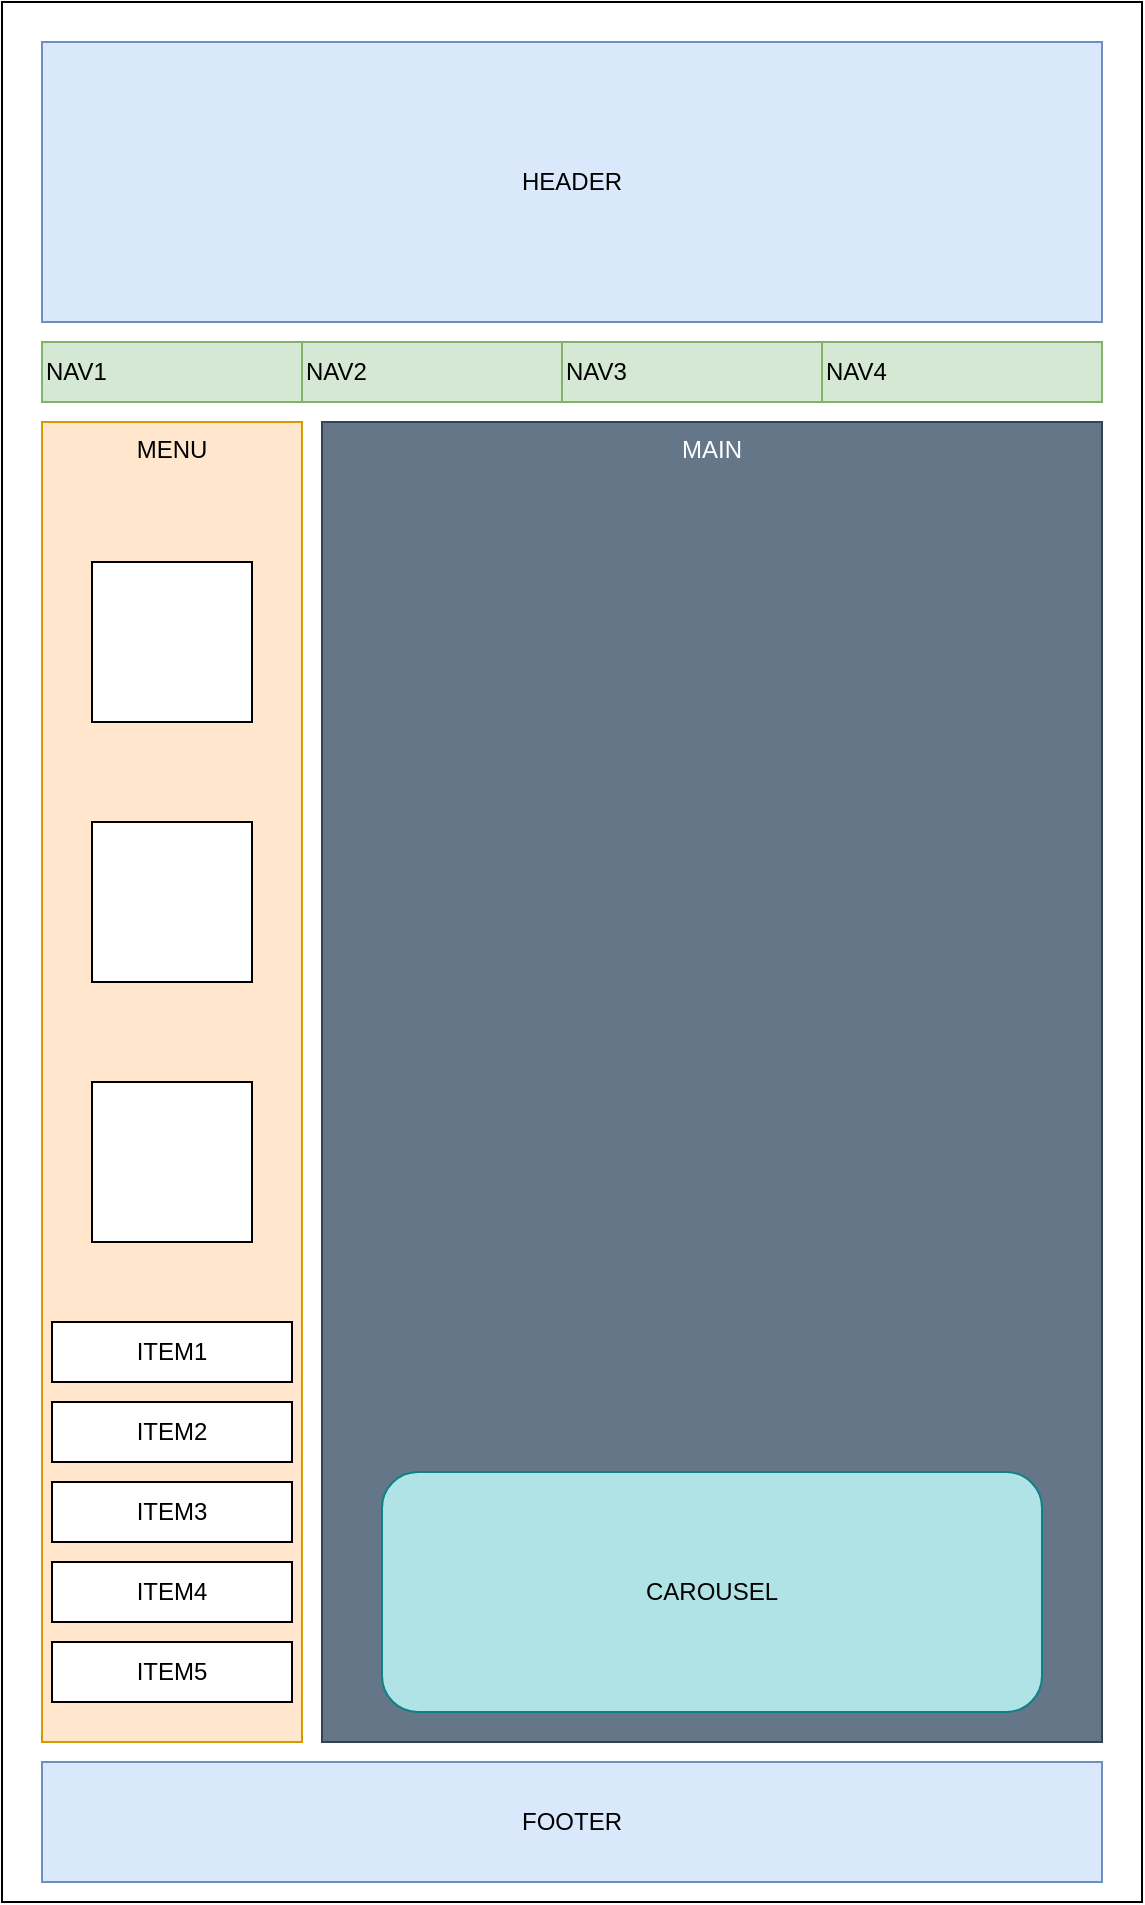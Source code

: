 <mxfile version="21.8.2" type="github">
  <diagram name="Page-1" id="AQxUDb2QW_URMcfo902K">
    <mxGraphModel dx="1434" dy="1890" grid="1" gridSize="10" guides="1" tooltips="1" connect="1" arrows="1" fold="1" page="1" pageScale="1" pageWidth="850" pageHeight="1100" math="0" shadow="0">
      <root>
        <mxCell id="0" />
        <mxCell id="1" parent="0" />
        <mxCell id="-QDnoAbtrDCeduMikpp--5" value="" style="rounded=0;whiteSpace=wrap;html=1;" vertex="1" parent="1">
          <mxGeometry x="140" y="-150" width="570" height="950" as="geometry" />
        </mxCell>
        <mxCell id="-QDnoAbtrDCeduMikpp--6" value="HEADER" style="rounded=0;whiteSpace=wrap;html=1;fillColor=#dae8fc;strokeColor=#6c8ebf;" vertex="1" parent="1">
          <mxGeometry x="160" y="-130" width="530" height="140" as="geometry" />
        </mxCell>
        <mxCell id="-QDnoAbtrDCeduMikpp--7" value="&lt;p style=&quot;line-height: 120%;&quot;&gt;&lt;/p&gt;&lt;div&gt;NAV1&lt;/div&gt;&lt;p&gt;&lt;/p&gt;" style="rounded=0;whiteSpace=wrap;html=1;fillColor=#d5e8d4;strokeColor=#82b366;align=left;" vertex="1" parent="1">
          <mxGeometry x="160" y="20" width="130" height="30" as="geometry" />
        </mxCell>
        <mxCell id="-QDnoAbtrDCeduMikpp--8" style="edgeStyle=orthogonalEdgeStyle;rounded=0;orthogonalLoop=1;jettySize=auto;html=1;exitX=0.5;exitY=1;exitDx=0;exitDy=0;" edge="1" parent="1" source="-QDnoAbtrDCeduMikpp--7" target="-QDnoAbtrDCeduMikpp--7">
          <mxGeometry relative="1" as="geometry" />
        </mxCell>
        <mxCell id="-QDnoAbtrDCeduMikpp--14" value="FOOTER" style="rounded=0;whiteSpace=wrap;html=1;fillColor=#dae8fc;strokeColor=#6c8ebf;" vertex="1" parent="1">
          <mxGeometry x="160" y="730" width="530" height="60" as="geometry" />
        </mxCell>
        <mxCell id="-QDnoAbtrDCeduMikpp--15" value="MENU" style="rounded=0;whiteSpace=wrap;html=1;fillColor=#ffe6cc;strokeColor=#d79b00;align=center;verticalAlign=top;" vertex="1" parent="1">
          <mxGeometry x="160" y="60" width="130" height="660" as="geometry" />
        </mxCell>
        <mxCell id="-QDnoAbtrDCeduMikpp--16" value="" style="whiteSpace=wrap;html=1;aspect=fixed;" vertex="1" parent="1">
          <mxGeometry x="185" y="130" width="80" height="80" as="geometry" />
        </mxCell>
        <mxCell id="-QDnoAbtrDCeduMikpp--17" value="" style="whiteSpace=wrap;html=1;aspect=fixed;" vertex="1" parent="1">
          <mxGeometry x="185" y="260" width="80" height="80" as="geometry" />
        </mxCell>
        <mxCell id="-QDnoAbtrDCeduMikpp--18" value="ITEM1" style="rounded=0;whiteSpace=wrap;html=1;" vertex="1" parent="1">
          <mxGeometry x="165" y="510" width="120" height="30" as="geometry" />
        </mxCell>
        <mxCell id="-QDnoAbtrDCeduMikpp--19" value="ITEM2" style="rounded=0;whiteSpace=wrap;html=1;" vertex="1" parent="1">
          <mxGeometry x="165" y="550" width="120" height="30" as="geometry" />
        </mxCell>
        <mxCell id="-QDnoAbtrDCeduMikpp--20" value="ITEM3" style="rounded=0;whiteSpace=wrap;html=1;" vertex="1" parent="1">
          <mxGeometry x="165" y="590" width="120" height="30" as="geometry" />
        </mxCell>
        <mxCell id="-QDnoAbtrDCeduMikpp--21" value="ITEM4" style="rounded=0;whiteSpace=wrap;html=1;" vertex="1" parent="1">
          <mxGeometry x="165" y="630" width="120" height="30" as="geometry" />
        </mxCell>
        <mxCell id="-QDnoAbtrDCeduMikpp--22" value="ITEM5" style="rounded=0;whiteSpace=wrap;html=1;" vertex="1" parent="1">
          <mxGeometry x="165" y="670" width="120" height="30" as="geometry" />
        </mxCell>
        <mxCell id="-QDnoAbtrDCeduMikpp--23" value="" style="whiteSpace=wrap;html=1;aspect=fixed;" vertex="1" parent="1">
          <mxGeometry x="185" y="390" width="80" height="80" as="geometry" />
        </mxCell>
        <mxCell id="-QDnoAbtrDCeduMikpp--24" value="MAIN" style="rounded=0;whiteSpace=wrap;verticalAlign=top;fillColor=#647687;fontColor=#ffffff;strokeColor=#314354;" vertex="1" parent="1">
          <mxGeometry x="300" y="60" width="390" height="660" as="geometry" />
        </mxCell>
        <mxCell id="-QDnoAbtrDCeduMikpp--25" value="CAROUSEL" style="rounded=1;whiteSpace=wrap;html=1;fillColor=#b0e3e6;strokeColor=#0e8088;" vertex="1" parent="1">
          <mxGeometry x="330" y="585" width="330" height="120" as="geometry" />
        </mxCell>
        <mxCell id="-QDnoAbtrDCeduMikpp--29" value="&lt;p style=&quot;line-height: 120%;&quot;&gt;&lt;/p&gt;&lt;div&gt;NAV2&lt;/div&gt;&lt;p&gt;&lt;/p&gt;" style="rounded=0;whiteSpace=wrap;html=1;fillColor=#d5e8d4;strokeColor=#82b366;align=left;" vertex="1" parent="1">
          <mxGeometry x="290" y="20" width="130" height="30" as="geometry" />
        </mxCell>
        <mxCell id="-QDnoAbtrDCeduMikpp--30" value="&lt;p style=&quot;line-height: 120%;&quot;&gt;&lt;/p&gt;&lt;div&gt;NAV3&lt;/div&gt;&lt;p&gt;&lt;/p&gt;" style="rounded=0;whiteSpace=wrap;html=1;fillColor=#d5e8d4;strokeColor=#82b366;align=left;" vertex="1" parent="1">
          <mxGeometry x="420" y="20" width="130" height="30" as="geometry" />
        </mxCell>
        <mxCell id="-QDnoAbtrDCeduMikpp--31" value="&lt;p style=&quot;line-height: 120%;&quot;&gt;&lt;/p&gt;&lt;div&gt;NAV4&lt;/div&gt;&lt;p&gt;&lt;/p&gt;" style="rounded=0;whiteSpace=wrap;html=1;fillColor=#d5e8d4;strokeColor=#82b366;align=left;" vertex="1" parent="1">
          <mxGeometry x="550" y="20" width="140" height="30" as="geometry" />
        </mxCell>
      </root>
    </mxGraphModel>
  </diagram>
</mxfile>

